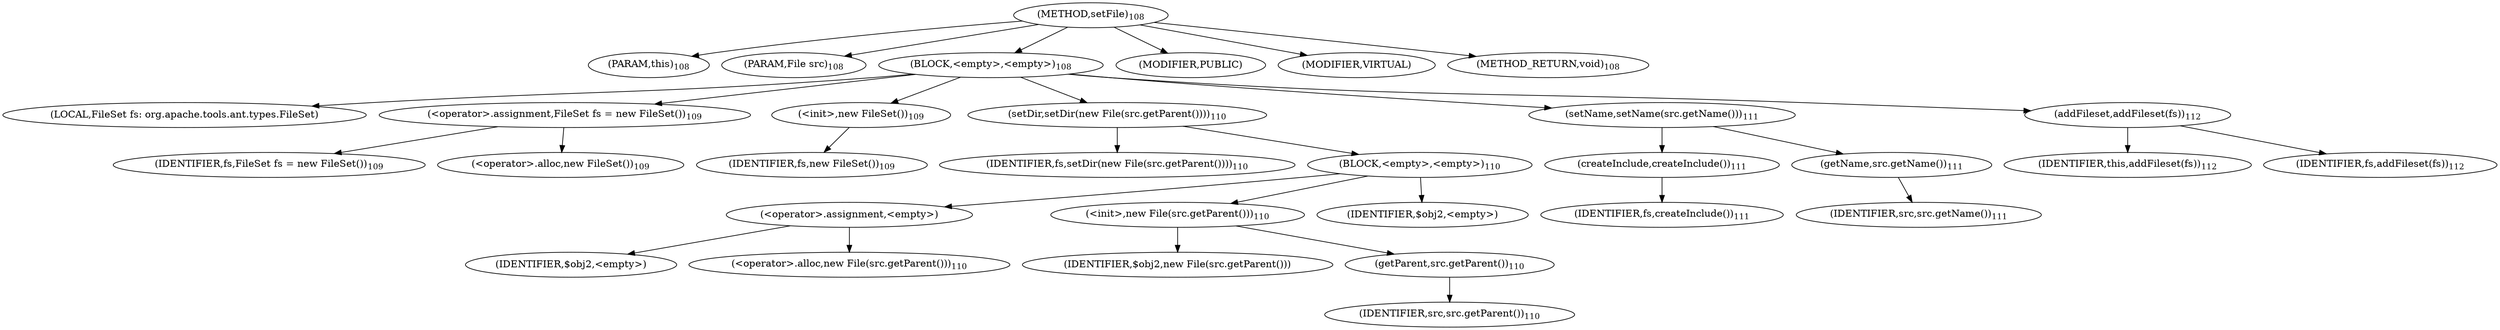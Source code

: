 digraph "setFile" {  
"89" [label = <(METHOD,setFile)<SUB>108</SUB>> ]
"6" [label = <(PARAM,this)<SUB>108</SUB>> ]
"90" [label = <(PARAM,File src)<SUB>108</SUB>> ]
"91" [label = <(BLOCK,&lt;empty&gt;,&lt;empty&gt;)<SUB>108</SUB>> ]
"4" [label = <(LOCAL,FileSet fs: org.apache.tools.ant.types.FileSet)> ]
"92" [label = <(&lt;operator&gt;.assignment,FileSet fs = new FileSet())<SUB>109</SUB>> ]
"93" [label = <(IDENTIFIER,fs,FileSet fs = new FileSet())<SUB>109</SUB>> ]
"94" [label = <(&lt;operator&gt;.alloc,new FileSet())<SUB>109</SUB>> ]
"95" [label = <(&lt;init&gt;,new FileSet())<SUB>109</SUB>> ]
"3" [label = <(IDENTIFIER,fs,new FileSet())<SUB>109</SUB>> ]
"96" [label = <(setDir,setDir(new File(src.getParent())))<SUB>110</SUB>> ]
"97" [label = <(IDENTIFIER,fs,setDir(new File(src.getParent())))<SUB>110</SUB>> ]
"98" [label = <(BLOCK,&lt;empty&gt;,&lt;empty&gt;)<SUB>110</SUB>> ]
"99" [label = <(&lt;operator&gt;.assignment,&lt;empty&gt;)> ]
"100" [label = <(IDENTIFIER,$obj2,&lt;empty&gt;)> ]
"101" [label = <(&lt;operator&gt;.alloc,new File(src.getParent()))<SUB>110</SUB>> ]
"102" [label = <(&lt;init&gt;,new File(src.getParent()))<SUB>110</SUB>> ]
"103" [label = <(IDENTIFIER,$obj2,new File(src.getParent()))> ]
"104" [label = <(getParent,src.getParent())<SUB>110</SUB>> ]
"105" [label = <(IDENTIFIER,src,src.getParent())<SUB>110</SUB>> ]
"106" [label = <(IDENTIFIER,$obj2,&lt;empty&gt;)> ]
"107" [label = <(setName,setName(src.getName()))<SUB>111</SUB>> ]
"108" [label = <(createInclude,createInclude())<SUB>111</SUB>> ]
"109" [label = <(IDENTIFIER,fs,createInclude())<SUB>111</SUB>> ]
"110" [label = <(getName,src.getName())<SUB>111</SUB>> ]
"111" [label = <(IDENTIFIER,src,src.getName())<SUB>111</SUB>> ]
"112" [label = <(addFileset,addFileset(fs))<SUB>112</SUB>> ]
"5" [label = <(IDENTIFIER,this,addFileset(fs))<SUB>112</SUB>> ]
"113" [label = <(IDENTIFIER,fs,addFileset(fs))<SUB>112</SUB>> ]
"114" [label = <(MODIFIER,PUBLIC)> ]
"115" [label = <(MODIFIER,VIRTUAL)> ]
"116" [label = <(METHOD_RETURN,void)<SUB>108</SUB>> ]
  "89" -> "6" 
  "89" -> "90" 
  "89" -> "91" 
  "89" -> "114" 
  "89" -> "115" 
  "89" -> "116" 
  "91" -> "4" 
  "91" -> "92" 
  "91" -> "95" 
  "91" -> "96" 
  "91" -> "107" 
  "91" -> "112" 
  "92" -> "93" 
  "92" -> "94" 
  "95" -> "3" 
  "96" -> "97" 
  "96" -> "98" 
  "98" -> "99" 
  "98" -> "102" 
  "98" -> "106" 
  "99" -> "100" 
  "99" -> "101" 
  "102" -> "103" 
  "102" -> "104" 
  "104" -> "105" 
  "107" -> "108" 
  "107" -> "110" 
  "108" -> "109" 
  "110" -> "111" 
  "112" -> "5" 
  "112" -> "113" 
}
